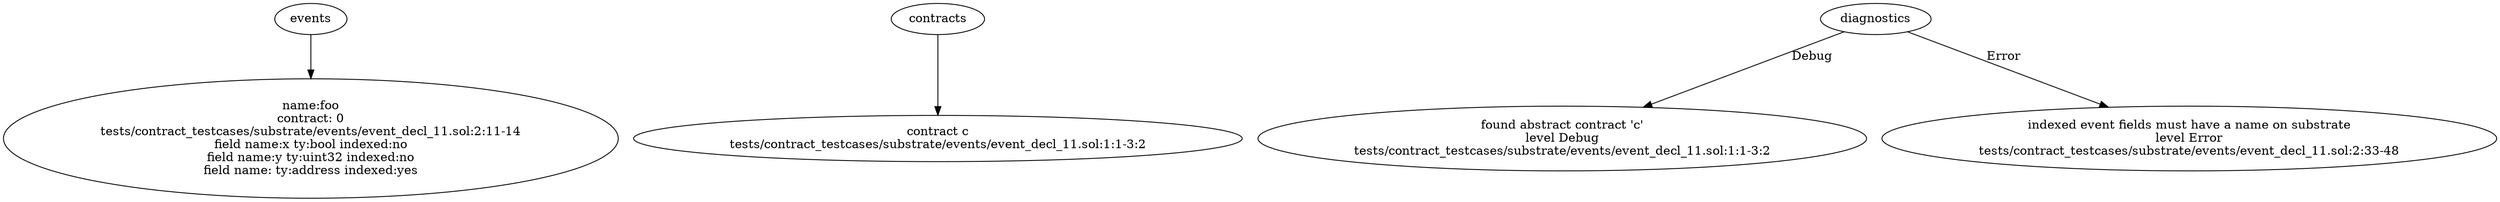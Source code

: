 strict digraph "tests/contract_testcases/substrate/events/event_decl_11.sol" {
	foo [label="name:foo\ncontract: 0\ntests/contract_testcases/substrate/events/event_decl_11.sol:2:11-14\nfield name:x ty:bool indexed:no\nfield name:y ty:uint32 indexed:no\nfield name: ty:address indexed:yes"]
	contract [label="contract c\ntests/contract_testcases/substrate/events/event_decl_11.sol:1:1-3:2"]
	diagnostic [label="found abstract contract 'c'\nlevel Debug\ntests/contract_testcases/substrate/events/event_decl_11.sol:1:1-3:2"]
	diagnostic_6 [label="indexed event fields must have a name on substrate\nlevel Error\ntests/contract_testcases/substrate/events/event_decl_11.sol:2:33-48"]
	events -> foo
	contracts -> contract
	diagnostics -> diagnostic [label="Debug"]
	diagnostics -> diagnostic_6 [label="Error"]
}
